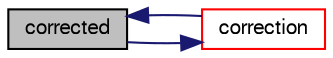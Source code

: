 digraph "corrected"
{
  bgcolor="transparent";
  edge [fontname="FreeSans",fontsize="10",labelfontname="FreeSans",labelfontsize="10"];
  node [fontname="FreeSans",fontsize="10",shape=record];
  rankdir="LR";
  Node319 [label="corrected",height=0.2,width=0.4,color="black", fillcolor="grey75", style="filled", fontcolor="black"];
  Node319 -> Node320 [color="midnightblue",fontsize="10",style="solid",fontname="FreeSans"];
  Node320 [label="correction",height=0.2,width=0.4,color="red",URL="$a23154.html#acc9188c066344eea3cfd4b7f114eef3e",tooltip="Return the explicit correction to the face-interpolate. "];
  Node320 -> Node319 [color="midnightblue",fontsize="10",style="solid",fontname="FreeSans"];
}
